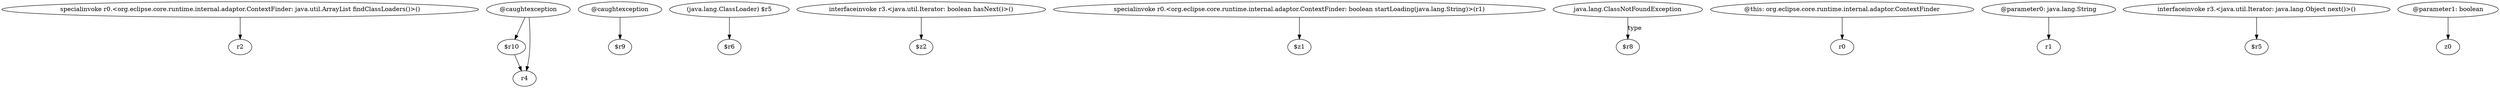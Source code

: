 digraph g {
0[label="specialinvoke r0.<org.eclipse.core.runtime.internal.adaptor.ContextFinder: java.util.ArrayList findClassLoaders()>()"]
1[label="r2"]
0->1[label=""]
2[label="$r10"]
3[label="r4"]
2->3[label=""]
4[label="@caughtexception"]
5[label="$r9"]
4->5[label=""]
6[label="(java.lang.ClassLoader) $r5"]
7[label="$r6"]
6->7[label=""]
8[label="interfaceinvoke r3.<java.util.Iterator: boolean hasNext()>()"]
9[label="$z2"]
8->9[label=""]
10[label="specialinvoke r0.<org.eclipse.core.runtime.internal.adaptor.ContextFinder: boolean startLoading(java.lang.String)>(r1)"]
11[label="$z1"]
10->11[label=""]
12[label="java.lang.ClassNotFoundException"]
13[label="$r8"]
12->13[label="type"]
14[label="@this: org.eclipse.core.runtime.internal.adaptor.ContextFinder"]
15[label="r0"]
14->15[label=""]
16[label="@parameter0: java.lang.String"]
17[label="r1"]
16->17[label=""]
18[label="@caughtexception"]
18->2[label=""]
19[label="interfaceinvoke r3.<java.util.Iterator: java.lang.Object next()>()"]
20[label="$r5"]
19->20[label=""]
21[label="@parameter1: boolean"]
22[label="z0"]
21->22[label=""]
18->3[label=""]
}
